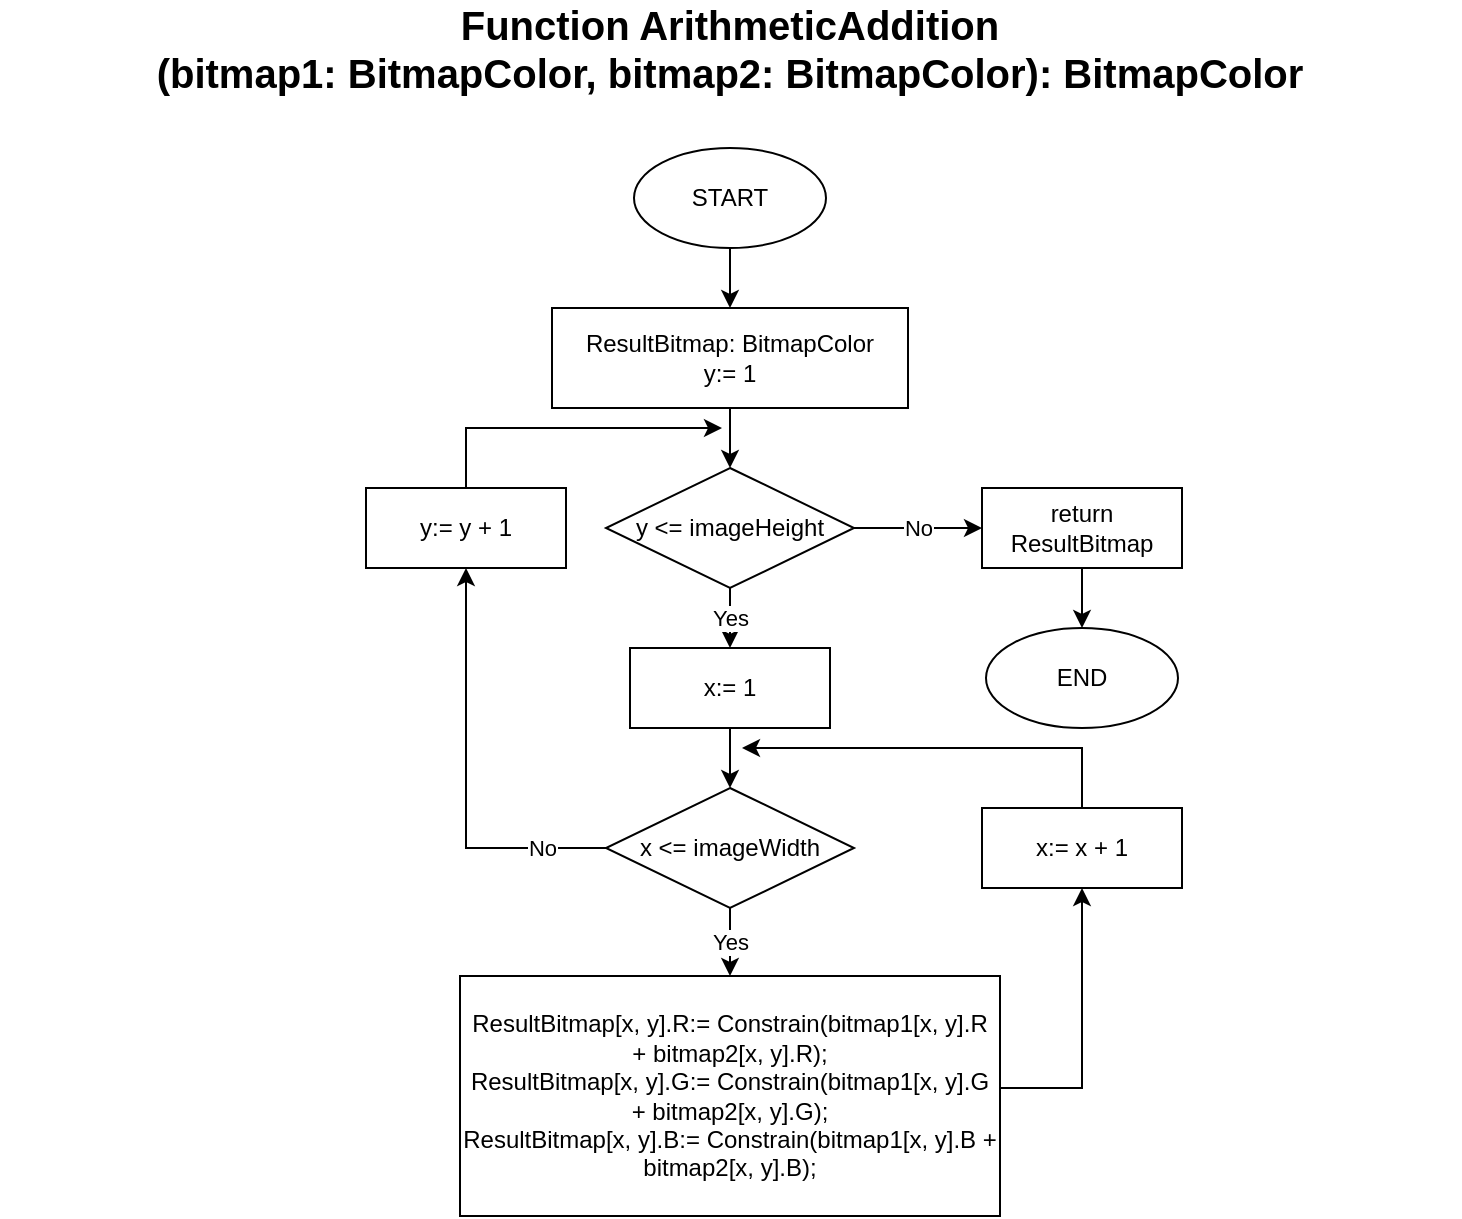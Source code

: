 <mxfile version="13.9.9" type="device"><diagram id="3VrFVkP_jc7Ll5I_Chtq" name="Page-1"><mxGraphModel dx="539" dy="343" grid="1" gridSize="10" guides="1" tooltips="1" connect="1" arrows="1" fold="1" page="1" pageScale="1" pageWidth="827" pageHeight="1169" math="0" shadow="0"><root><mxCell id="0"/><mxCell id="1" parent="0"/><mxCell id="IBgkVvzZBsj_SlZIYDtD-1" value="&lt;font style=&quot;font-size: 20px&quot;&gt;&lt;b&gt;Function ArithmeticAddition&lt;br&gt;(bitmap1: BitmapColor, bitmap2:&amp;nbsp;&lt;/b&gt;&lt;b&gt;BitmapColor&lt;/b&gt;&lt;b&gt;): BitmapColor&lt;/b&gt;&lt;/font&gt;" style="text;html=1;strokeColor=none;fillColor=none;align=center;verticalAlign=middle;whiteSpace=wrap;rounded=0;" vertex="1" parent="1"><mxGeometry x="49" y="50" width="730" height="20" as="geometry"/></mxCell><mxCell id="IBgkVvzZBsj_SlZIYDtD-2" value="" style="edgeStyle=orthogonalEdgeStyle;rounded=0;orthogonalLoop=1;jettySize=auto;html=1;" edge="1" parent="1" source="IBgkVvzZBsj_SlZIYDtD-3" target="IBgkVvzZBsj_SlZIYDtD-5"><mxGeometry relative="1" as="geometry"/></mxCell><mxCell id="IBgkVvzZBsj_SlZIYDtD-3" value="START" style="ellipse;whiteSpace=wrap;html=1;" vertex="1" parent="1"><mxGeometry x="366" y="110" width="96" height="50" as="geometry"/></mxCell><mxCell id="IBgkVvzZBsj_SlZIYDtD-4" value="" style="edgeStyle=orthogonalEdgeStyle;rounded=0;orthogonalLoop=1;jettySize=auto;html=1;" edge="1" parent="1" source="IBgkVvzZBsj_SlZIYDtD-5" target="IBgkVvzZBsj_SlZIYDtD-8"><mxGeometry relative="1" as="geometry"/></mxCell><mxCell id="IBgkVvzZBsj_SlZIYDtD-5" value="ResultBitmap: BitmapColor&lt;br&gt;y:= 1" style="rounded=0;whiteSpace=wrap;html=1;" vertex="1" parent="1"><mxGeometry x="325" y="190" width="178" height="50" as="geometry"/></mxCell><mxCell id="IBgkVvzZBsj_SlZIYDtD-6" value="Yes" style="edgeStyle=orthogonalEdgeStyle;rounded=0;orthogonalLoop=1;jettySize=auto;html=1;" edge="1" parent="1" source="IBgkVvzZBsj_SlZIYDtD-8" target="IBgkVvzZBsj_SlZIYDtD-10"><mxGeometry relative="1" as="geometry"/></mxCell><mxCell id="IBgkVvzZBsj_SlZIYDtD-7" value="No" style="edgeStyle=orthogonalEdgeStyle;rounded=0;orthogonalLoop=1;jettySize=auto;html=1;" edge="1" parent="1" source="IBgkVvzZBsj_SlZIYDtD-8" target="IBgkVvzZBsj_SlZIYDtD-21"><mxGeometry relative="1" as="geometry"/></mxCell><mxCell id="IBgkVvzZBsj_SlZIYDtD-8" value="y &amp;lt;= imageHeight" style="rhombus;whiteSpace=wrap;html=1;" vertex="1" parent="1"><mxGeometry x="352" y="270" width="124" height="60" as="geometry"/></mxCell><mxCell id="IBgkVvzZBsj_SlZIYDtD-9" value="" style="edgeStyle=orthogonalEdgeStyle;rounded=0;orthogonalLoop=1;jettySize=auto;html=1;" edge="1" parent="1" source="IBgkVvzZBsj_SlZIYDtD-10" target="IBgkVvzZBsj_SlZIYDtD-13"><mxGeometry relative="1" as="geometry"/></mxCell><mxCell id="IBgkVvzZBsj_SlZIYDtD-10" value="x:= 1" style="rounded=0;whiteSpace=wrap;html=1;" vertex="1" parent="1"><mxGeometry x="364" y="360" width="100" height="40" as="geometry"/></mxCell><mxCell id="IBgkVvzZBsj_SlZIYDtD-11" value="Yes" style="edgeStyle=orthogonalEdgeStyle;rounded=0;orthogonalLoop=1;jettySize=auto;html=1;" edge="1" parent="1" source="IBgkVvzZBsj_SlZIYDtD-13" target="IBgkVvzZBsj_SlZIYDtD-15"><mxGeometry relative="1" as="geometry"/></mxCell><mxCell id="IBgkVvzZBsj_SlZIYDtD-12" value="No" style="edgeStyle=orthogonalEdgeStyle;rounded=0;orthogonalLoop=1;jettySize=auto;html=1;entryX=0.5;entryY=1;entryDx=0;entryDy=0;" edge="1" parent="1" source="IBgkVvzZBsj_SlZIYDtD-13" target="IBgkVvzZBsj_SlZIYDtD-19"><mxGeometry x="-0.695" relative="1" as="geometry"><mxPoint as="offset"/></mxGeometry></mxCell><mxCell id="IBgkVvzZBsj_SlZIYDtD-13" value="x &amp;lt;= imageWidth" style="rhombus;whiteSpace=wrap;html=1;" vertex="1" parent="1"><mxGeometry x="352" y="430" width="124" height="60" as="geometry"/></mxCell><mxCell id="IBgkVvzZBsj_SlZIYDtD-14" style="edgeStyle=orthogonalEdgeStyle;rounded=0;orthogonalLoop=1;jettySize=auto;html=1;entryX=0.5;entryY=1;entryDx=0;entryDy=0;" edge="1" parent="1" source="IBgkVvzZBsj_SlZIYDtD-15" target="IBgkVvzZBsj_SlZIYDtD-17"><mxGeometry relative="1" as="geometry"><Array as="points"><mxPoint x="590" y="580"/></Array></mxGeometry></mxCell><mxCell id="IBgkVvzZBsj_SlZIYDtD-15" value="&lt;div&gt;ResultBitmap[x, y].R:= Constrain(bitmap1[x, y].R + bitmap2[x, y].R);&lt;/div&gt;&lt;div&gt;ResultBitmap[x, y].G:= Constrain(bitmap1[x, y].G + bitmap2[x, y].G);&lt;/div&gt;&lt;div&gt;ResultBitmap[x, y].B:= Constrain(bitmap1[x, y].B + bitmap2[x, y].B);&lt;/div&gt;" style="rounded=0;whiteSpace=wrap;html=1;" vertex="1" parent="1"><mxGeometry x="279" y="524" width="270" height="120" as="geometry"/></mxCell><mxCell id="IBgkVvzZBsj_SlZIYDtD-16" style="edgeStyle=orthogonalEdgeStyle;rounded=0;orthogonalLoop=1;jettySize=auto;html=1;" edge="1" parent="1" source="IBgkVvzZBsj_SlZIYDtD-17"><mxGeometry relative="1" as="geometry"><mxPoint x="420" y="410" as="targetPoint"/><Array as="points"><mxPoint x="590" y="410"/></Array></mxGeometry></mxCell><mxCell id="IBgkVvzZBsj_SlZIYDtD-17" value="x:= x + 1" style="rounded=0;whiteSpace=wrap;html=1;" vertex="1" parent="1"><mxGeometry x="540" y="440" width="100" height="40" as="geometry"/></mxCell><mxCell id="IBgkVvzZBsj_SlZIYDtD-18" style="edgeStyle=orthogonalEdgeStyle;rounded=0;orthogonalLoop=1;jettySize=auto;html=1;" edge="1" parent="1" source="IBgkVvzZBsj_SlZIYDtD-19"><mxGeometry relative="1" as="geometry"><mxPoint x="410" y="250" as="targetPoint"/><Array as="points"><mxPoint x="282" y="250"/></Array></mxGeometry></mxCell><mxCell id="IBgkVvzZBsj_SlZIYDtD-19" value="y:= y + 1" style="rounded=0;whiteSpace=wrap;html=1;" vertex="1" parent="1"><mxGeometry x="232" y="280" width="100" height="40" as="geometry"/></mxCell><mxCell id="IBgkVvzZBsj_SlZIYDtD-20" value="" style="edgeStyle=orthogonalEdgeStyle;rounded=0;orthogonalLoop=1;jettySize=auto;html=1;" edge="1" parent="1" source="IBgkVvzZBsj_SlZIYDtD-21" target="IBgkVvzZBsj_SlZIYDtD-22"><mxGeometry relative="1" as="geometry"/></mxCell><mxCell id="IBgkVvzZBsj_SlZIYDtD-21" value="return ResultBitmap" style="rounded=0;whiteSpace=wrap;html=1;" vertex="1" parent="1"><mxGeometry x="540" y="280" width="100" height="40" as="geometry"/></mxCell><mxCell id="IBgkVvzZBsj_SlZIYDtD-22" value="END" style="ellipse;whiteSpace=wrap;html=1;" vertex="1" parent="1"><mxGeometry x="542" y="350" width="96" height="50" as="geometry"/></mxCell></root></mxGraphModel></diagram></mxfile>